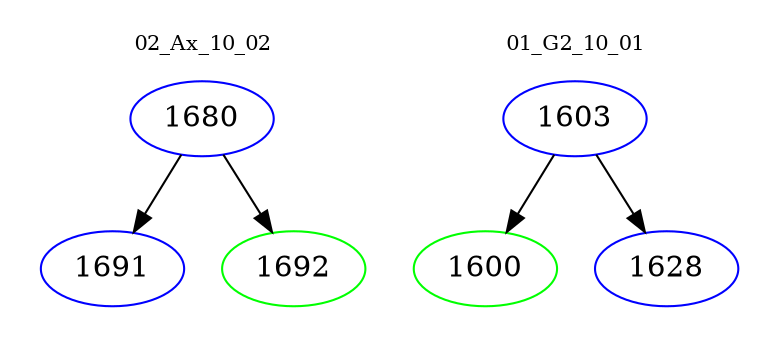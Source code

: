 digraph{
subgraph cluster_0 {
color = white
label = "02_Ax_10_02";
fontsize=10;
T0_1680 [label="1680", color="blue"]
T0_1680 -> T0_1691 [color="black"]
T0_1691 [label="1691", color="blue"]
T0_1680 -> T0_1692 [color="black"]
T0_1692 [label="1692", color="green"]
}
subgraph cluster_1 {
color = white
label = "01_G2_10_01";
fontsize=10;
T1_1603 [label="1603", color="blue"]
T1_1603 -> T1_1600 [color="black"]
T1_1600 [label="1600", color="green"]
T1_1603 -> T1_1628 [color="black"]
T1_1628 [label="1628", color="blue"]
}
}
